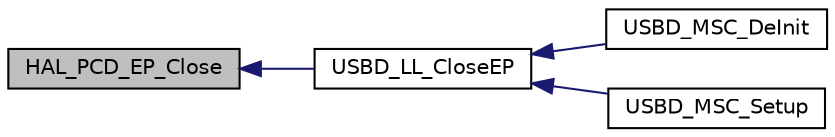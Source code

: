 digraph "HAL_PCD_EP_Close"
{
  edge [fontname="Helvetica",fontsize="10",labelfontname="Helvetica",labelfontsize="10"];
  node [fontname="Helvetica",fontsize="10",shape=record];
  rankdir="LR";
  Node9 [label="HAL_PCD_EP_Close",height=0.2,width=0.4,color="black", fillcolor="grey75", style="filled", fontcolor="black"];
  Node9 -> Node10 [dir="back",color="midnightblue",fontsize="10",style="solid",fontname="Helvetica"];
  Node10 [label="USBD_LL_CloseEP",height=0.2,width=0.4,color="black", fillcolor="white", style="filled",URL="$group___u_s_b_d___c_o_r_e___exported___functions_prototype.html#gae12e7de3c398d5663976bf11faa63572",tooltip="Closes an endpoint of the Low Level Driver. "];
  Node10 -> Node11 [dir="back",color="midnightblue",fontsize="10",style="solid",fontname="Helvetica"];
  Node11 [label="USBD_MSC_DeInit",height=0.2,width=0.4,color="black", fillcolor="white", style="filled",URL="$group___m_s_c___c_o_r_e___private___functions.html#gabb643a5bc10a2900666b2f4b5d6582e2",tooltip="USBD_MSC_DeInit DeInitilaize the mass storage configuration. "];
  Node10 -> Node12 [dir="back",color="midnightblue",fontsize="10",style="solid",fontname="Helvetica"];
  Node12 [label="USBD_MSC_Setup",height=0.2,width=0.4,color="black", fillcolor="white", style="filled",URL="$group___m_s_c___c_o_r_e___private___functions.html#gaf7c2344d42242f52ce4e1f9d68c7b0b9",tooltip="USBD_MSC_Setup Handle the MSC specific requests. "];
}
